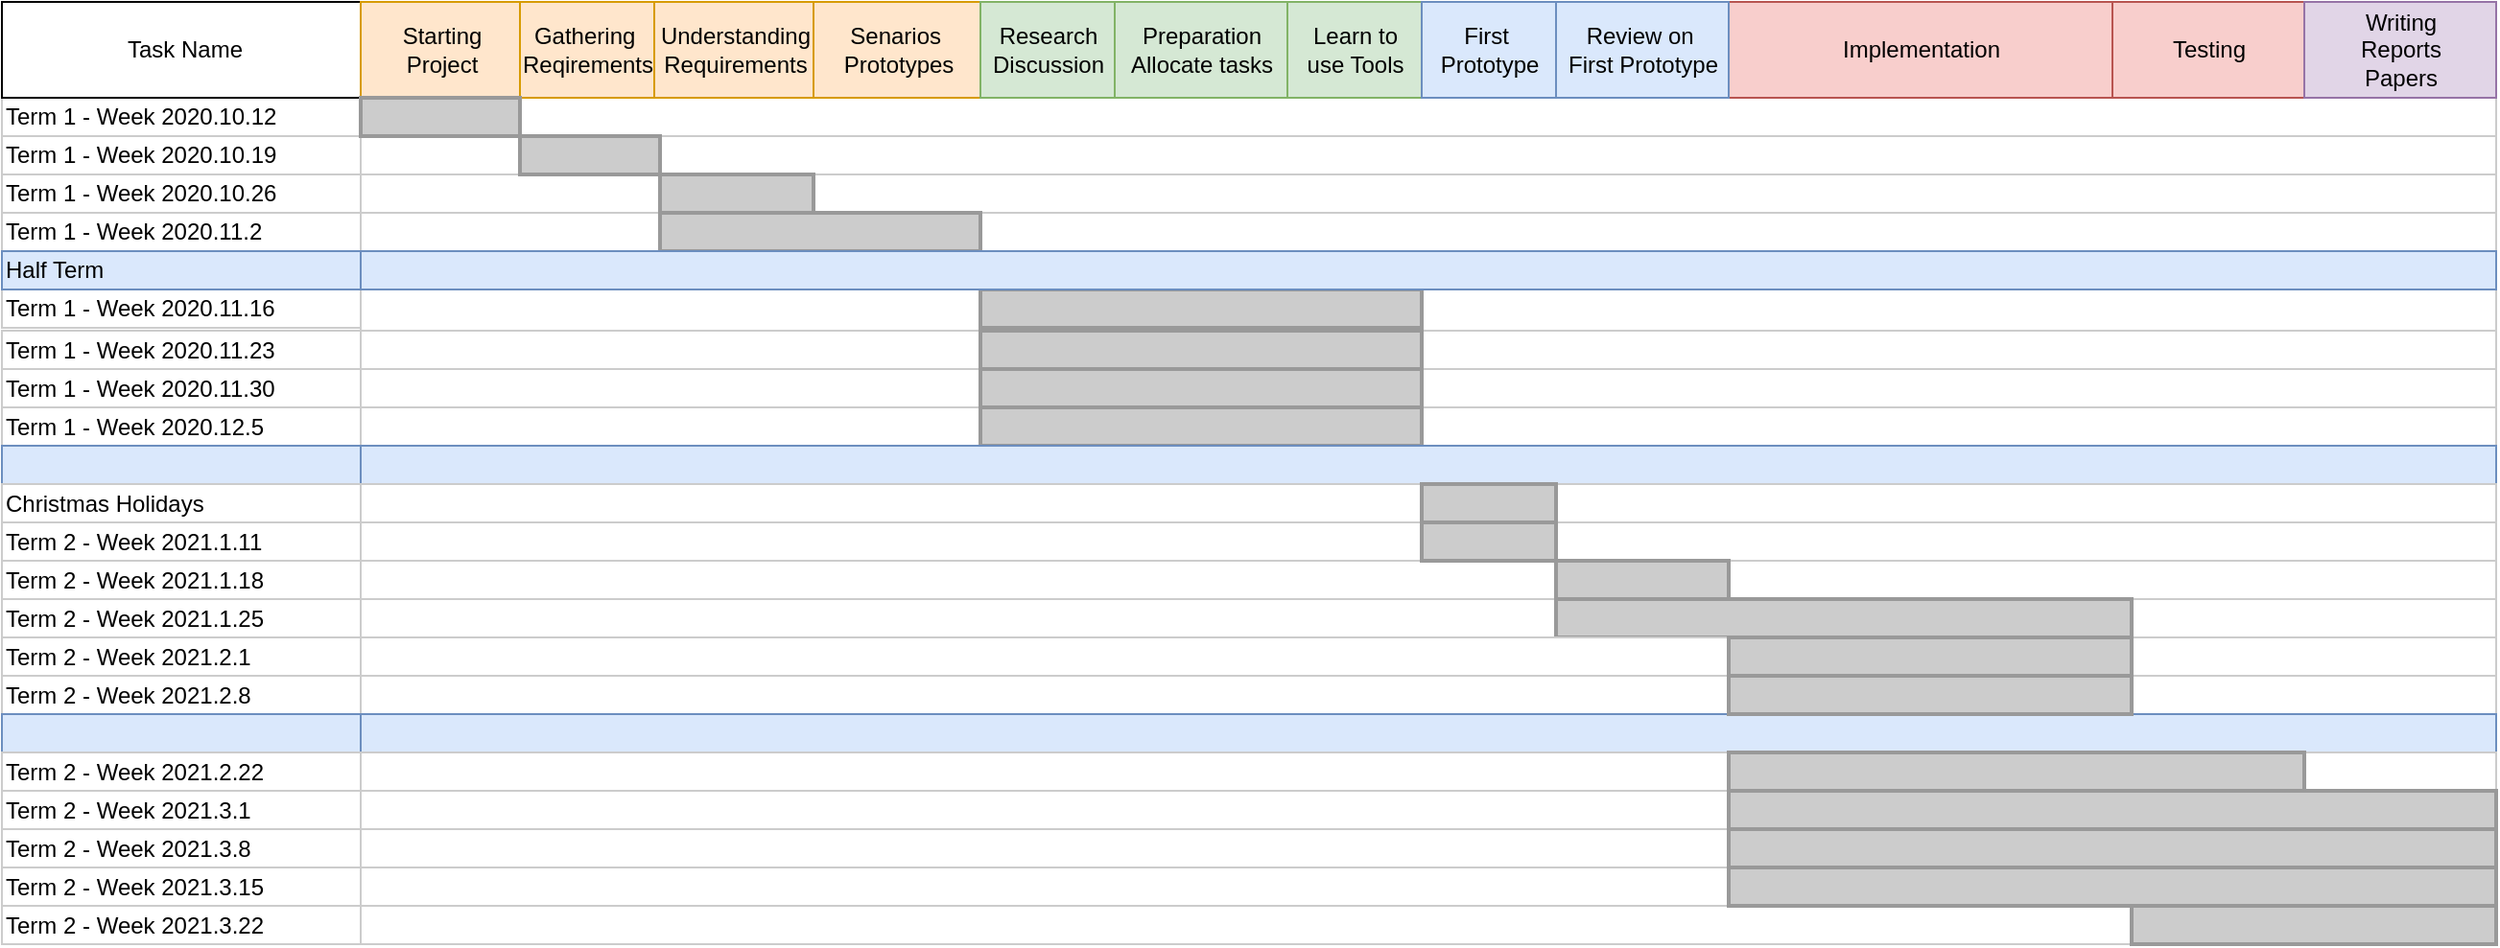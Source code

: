 <mxfile version="14.5.0" type="github">
  <diagram name="Page-1" id="fc2ac565-0d4e-3f0d-88b0-a54af1634ed7">
    <mxGraphModel dx="1422" dy="794" grid="1" gridSize="10" guides="1" tooltips="1" connect="0" arrows="1" fold="1" page="1" pageScale="1.5" pageWidth="1169" pageHeight="827" background="#ffffff" math="0" shadow="0">
      <root>
        <mxCell id="0" style=";html=1;" />
        <mxCell id="1" style=";html=1;" parent="0" />
        <mxCell id="75" value="Term 1 - Week 2020.10.12" style="align=left;strokeColor=#CCCCCC;html=1;" parent="1" vertex="1">
          <mxGeometry x="430" y="150" width="187" height="20" as="geometry" />
        </mxCell>
        <mxCell id="80" value="Term 1 - Week 2020.10.19" style="align=left;strokeColor=#CCCCCC;html=1;" parent="1" vertex="1">
          <mxGeometry x="430" y="170" width="187" height="20" as="geometry" />
        </mxCell>
        <mxCell id="85" value="Term 1 - Week 2020.10.26" style="align=left;strokeColor=#CCCCCC;html=1;" parent="1" vertex="1">
          <mxGeometry x="430" y="190" width="187" height="20" as="geometry" />
        </mxCell>
        <mxCell id="90" value="Term 1 - Week 2020.11.2" style="align=left;strokeColor=#CCCCCC;html=1;" parent="1" vertex="1">
          <mxGeometry x="430" y="210" width="187" height="20" as="geometry" />
        </mxCell>
        <mxCell id="100" value="Term 1 - Week 2020.11.16" style="align=left;strokeColor=#CCCCCC;html=1;" parent="1" vertex="1">
          <mxGeometry x="430" y="250" width="187" height="20" as="geometry" />
        </mxCell>
        <mxCell id="2" value="Task Name" style="strokeWidth=1;fontStyle=0;html=1;" parent="1" vertex="1">
          <mxGeometry x="430" y="100" width="190" height="50" as="geometry" />
        </mxCell>
        <mxCell id="67c90442a009f359-289" value="Term 1 - Week 2020.11.23" style="align=left;strokeColor=#CCCCCC;html=1;" parent="1" vertex="1">
          <mxGeometry x="430" y="271.5" width="187" height="20" as="geometry" />
        </mxCell>
        <mxCell id="67c90442a009f359-291" value="" style="align=left;strokeColor=#CCCCCC;html=1;" parent="1" vertex="1">
          <mxGeometry x="620" y="150" width="1110" height="20" as="geometry" />
        </mxCell>
        <mxCell id="4" value="Starting &lt;br&gt;Project" style="strokeWidth=1;fontStyle=0;html=1;fillColor=#ffe6cc;strokeColor=#d79b00;" parent="1" vertex="1">
          <mxGeometry x="617" y="100" width="83" height="50" as="geometry" />
        </mxCell>
        <mxCell id="67c90442a009f359-278" value="Gathering&amp;nbsp;&lt;br&gt;Reqirements" style="strokeWidth=1;fontStyle=0;html=1;fillColor=#ffe6cc;strokeColor=#d79b00;" parent="1" vertex="1">
          <mxGeometry x="700" y="100" width="70" height="50" as="geometry" />
        </mxCell>
        <mxCell id="67c90442a009f359-279" value="Understanding&lt;br&gt;Requirements" style="strokeWidth=1;fontStyle=0;html=1;fillColor=#ffe6cc;strokeColor=#d79b00;" parent="1" vertex="1">
          <mxGeometry x="770" y="100" width="83" height="50" as="geometry" />
        </mxCell>
        <mxCell id="67c90442a009f359-280" value="Senarios&amp;nbsp;&lt;br&gt;Prototypes" style="strokeWidth=1;fontStyle=0;html=1;fillColor=#ffe6cc;strokeColor=#d79b00;" parent="1" vertex="1">
          <mxGeometry x="853" y="100" width="87" height="50" as="geometry" />
        </mxCell>
        <mxCell id="67c90442a009f359-281" value="Research&lt;br&gt;Discussion" style="strokeWidth=1;fontStyle=0;html=1;fillColor=#d5e8d4;strokeColor=#82b366;" parent="1" vertex="1">
          <mxGeometry x="940" y="100" width="70" height="50" as="geometry" />
        </mxCell>
        <mxCell id="67c90442a009f359-282" value="Preparation&lt;br&gt;Allocate tasks" style="strokeWidth=1;fontStyle=0;html=1;fillColor=#d5e8d4;strokeColor=#82b366;" parent="1" vertex="1">
          <mxGeometry x="1010" y="100" width="90" height="50" as="geometry" />
        </mxCell>
        <mxCell id="67c90442a009f359-283" value="Learn to &lt;br&gt;use Tools" style="strokeWidth=1;fontStyle=0;html=1;fillColor=#d5e8d4;strokeColor=#82b366;" parent="1" vertex="1">
          <mxGeometry x="1100" y="100" width="70" height="50" as="geometry" />
        </mxCell>
        <mxCell id="67c90442a009f359-284" value="First&amp;nbsp;&lt;br&gt;Prototype" style="strokeWidth=1;fontStyle=0;html=1;fillColor=#dae8fc;strokeColor=#6c8ebf;" parent="1" vertex="1">
          <mxGeometry x="1170" y="100" width="70" height="50" as="geometry" />
        </mxCell>
        <mxCell id="67c90442a009f359-285" value="Implementation" style="strokeWidth=1;fontStyle=0;html=1;fillColor=#f8cecc;strokeColor=#b85450;" parent="1" vertex="1">
          <mxGeometry x="1330" y="100" width="200" height="50" as="geometry" />
        </mxCell>
        <mxCell id="67c90442a009f359-286" value="Testing" style="strokeWidth=1;fontStyle=0;html=1;fillColor=#f8cecc;strokeColor=#b85450;" parent="1" vertex="1">
          <mxGeometry x="1530" y="100" width="100" height="50" as="geometry" />
        </mxCell>
        <mxCell id="67c90442a009f359-287" value="Writing &lt;br&gt;Reports &lt;br&gt;Papers" style="strokeWidth=1;fontStyle=0;html=1;fillColor=#e1d5e7;strokeColor=#9673a6;" parent="1" vertex="1">
          <mxGeometry x="1630" y="100" width="100" height="50" as="geometry" />
        </mxCell>
        <mxCell id="67c90442a009f359-288" value="Review&amp;nbsp;on&amp;nbsp;&lt;br&gt;First Prototype" style="strokeWidth=1;fontStyle=0;html=1;fillColor=#dae8fc;strokeColor=#6c8ebf;" parent="1" vertex="1">
          <mxGeometry x="1240" y="100" width="90" height="50" as="geometry" />
        </mxCell>
        <mxCell id="67c90442a009f359-292" value="" style="align=left;strokeColor=#CCCCCC;html=1;" parent="1" vertex="1">
          <mxGeometry x="617" y="170" width="1113" height="20" as="geometry" />
        </mxCell>
        <mxCell id="67c90442a009f359-293" value="" style="align=left;strokeColor=#CCCCCC;html=1;" parent="1" vertex="1">
          <mxGeometry x="617" y="190" width="1113" height="20" as="geometry" />
        </mxCell>
        <mxCell id="67c90442a009f359-294" value="" style="align=left;strokeColor=#CCCCCC;html=1;" parent="1" vertex="1">
          <mxGeometry x="617" y="210" width="1113" height="20" as="geometry" />
        </mxCell>
        <mxCell id="67c90442a009f359-295" value="" style="align=left;strokeColor=#CCCCCC;html=1;" parent="1" vertex="1">
          <mxGeometry x="617" y="250" width="1113" height="21.5" as="geometry" />
        </mxCell>
        <mxCell id="67c90442a009f359-296" value="" style="align=left;strokeColor=#CCCCCC;html=1;" parent="1" vertex="1">
          <mxGeometry x="617" y="271.5" width="1113" height="24.65" as="geometry" />
        </mxCell>
        <mxCell id="67c90442a009f359-297" value="" style="align=left;strokeColor=#CCCCCC;html=1;" parent="1" vertex="1">
          <mxGeometry x="617" y="291.5" width="1113" height="20" as="geometry" />
        </mxCell>
        <mxCell id="67c90442a009f359-298" value="" style="align=left;strokeColor=#CCCCCC;html=1;" parent="1" vertex="1">
          <mxGeometry x="617" y="311.5" width="1113" height="20" as="geometry" />
        </mxCell>
        <mxCell id="67c90442a009f359-299" value="" style="whiteSpace=wrap;html=1;strokeWidth=2;fillColor=#CCCCCC;gradientColor=none;fontSize=14;align=center;strokeColor=#999999;" parent="1" vertex="1">
          <mxGeometry x="617" y="150" width="83" height="20" as="geometry" />
        </mxCell>
        <mxCell id="67c90442a009f359-300" value="" style="whiteSpace=wrap;html=1;strokeWidth=2;fillColor=#CCCCCC;gradientColor=none;fontSize=14;align=center;strokeColor=#999999;" parent="1" vertex="1">
          <mxGeometry x="700" y="170" width="73" height="20" as="geometry" />
        </mxCell>
        <mxCell id="67c90442a009f359-301" value="" style="whiteSpace=wrap;html=1;strokeWidth=2;fillColor=#CCCCCC;gradientColor=none;fontSize=14;align=center;strokeColor=#999999;" parent="1" vertex="1">
          <mxGeometry x="773" y="190" width="80" height="20" as="geometry" />
        </mxCell>
        <mxCell id="67c90442a009f359-302" value="" style="whiteSpace=wrap;html=1;strokeWidth=2;fillColor=#CCCCCC;gradientColor=none;fontSize=14;align=center;strokeColor=#999999;" parent="1" vertex="1">
          <mxGeometry x="773" y="210" width="167" height="20" as="geometry" />
        </mxCell>
        <mxCell id="67c90442a009f359-304" value="" style="whiteSpace=wrap;html=1;strokeWidth=2;fillColor=#CCCCCC;gradientColor=none;fontSize=14;align=center;strokeColor=#999999;" parent="1" vertex="1">
          <mxGeometry x="940" y="250" width="230" height="20" as="geometry" />
        </mxCell>
        <mxCell id="67c90442a009f359-305" value="" style="whiteSpace=wrap;html=1;strokeWidth=2;fillColor=#CCCCCC;gradientColor=none;fontSize=14;align=center;strokeColor=#999999;" parent="1" vertex="1">
          <mxGeometry x="940" y="271.5" width="230" height="20" as="geometry" />
        </mxCell>
        <mxCell id="67c90442a009f359-306" value="" style="whiteSpace=wrap;html=1;strokeWidth=2;fillColor=#CCCCCC;gradientColor=none;fontSize=14;align=center;strokeColor=#999999;" parent="1" vertex="1">
          <mxGeometry x="940" y="291.5" width="230" height="20" as="geometry" />
        </mxCell>
        <mxCell id="lhv2zUj87QsJ1FvnrkPh-102" value="Term 1 - Week 2020.11.30" style="align=left;strokeColor=#CCCCCC;html=1;" vertex="1" parent="1">
          <mxGeometry x="430" y="291.5" width="187" height="20" as="geometry" />
        </mxCell>
        <mxCell id="lhv2zUj87QsJ1FvnrkPh-103" value="Term 1 - Week 2020.12.5" style="align=left;strokeColor=#CCCCCC;html=1;" vertex="1" parent="1">
          <mxGeometry x="430" y="311.5" width="187" height="20" as="geometry" />
        </mxCell>
        <mxCell id="lhv2zUj87QsJ1FvnrkPh-104" value="" style="whiteSpace=wrap;html=1;strokeWidth=2;fillColor=#CCCCCC;gradientColor=none;fontSize=14;align=center;strokeColor=#999999;" vertex="1" parent="1">
          <mxGeometry x="940" y="311.5" width="230" height="20" as="geometry" />
        </mxCell>
        <mxCell id="lhv2zUj87QsJ1FvnrkPh-105" value="" style="align=left;strokeColor=#6c8ebf;html=1;fillColor=#dae8fc;" vertex="1" parent="1">
          <mxGeometry x="430" y="331.5" width="187" height="20" as="geometry" />
        </mxCell>
        <mxCell id="lhv2zUj87QsJ1FvnrkPh-106" value="" style="align=left;strokeColor=#6c8ebf;html=1;fillColor=#dae8fc;" vertex="1" parent="1">
          <mxGeometry x="617" y="331.5" width="1113" height="20" as="geometry" />
        </mxCell>
        <mxCell id="lhv2zUj87QsJ1FvnrkPh-107" value="Christmas Holidays" style="align=left;strokeColor=#CCCCCC;html=1;" vertex="1" parent="1">
          <mxGeometry x="430" y="351.5" width="187" height="20" as="geometry" />
        </mxCell>
        <mxCell id="lhv2zUj87QsJ1FvnrkPh-108" value="" style="align=left;strokeColor=#CCCCCC;html=1;" vertex="1" parent="1">
          <mxGeometry x="617" y="351.5" width="1113" height="20" as="geometry" />
        </mxCell>
        <mxCell id="lhv2zUj87QsJ1FvnrkPh-109" value="" style="whiteSpace=wrap;html=1;strokeWidth=2;fillColor=#CCCCCC;gradientColor=none;fontSize=14;align=center;strokeColor=#999999;" vertex="1" parent="1">
          <mxGeometry x="1170" y="351.5" width="70" height="20" as="geometry" />
        </mxCell>
        <mxCell id="lhv2zUj87QsJ1FvnrkPh-110" value="Term 2 - Week 2021.1.11" style="align=left;strokeColor=#CCCCCC;html=1;" vertex="1" parent="1">
          <mxGeometry x="430" y="371.5" width="187" height="20" as="geometry" />
        </mxCell>
        <mxCell id="lhv2zUj87QsJ1FvnrkPh-111" value="Term 2 - Week 2021.1.18" style="align=left;strokeColor=#CCCCCC;html=1;" vertex="1" parent="1">
          <mxGeometry x="430" y="391.5" width="187" height="20" as="geometry" />
        </mxCell>
        <mxCell id="lhv2zUj87QsJ1FvnrkPh-112" value="Term 2 - Week 2021.1.25" style="align=left;strokeColor=#CCCCCC;html=1;" vertex="1" parent="1">
          <mxGeometry x="430" y="411.5" width="187" height="20" as="geometry" />
        </mxCell>
        <mxCell id="lhv2zUj87QsJ1FvnrkPh-113" value="" style="align=left;strokeColor=#CCCCCC;html=1;" vertex="1" parent="1">
          <mxGeometry x="617" y="371.5" width="1113" height="20" as="geometry" />
        </mxCell>
        <mxCell id="lhv2zUj87QsJ1FvnrkPh-114" value="" style="align=left;strokeColor=#CCCCCC;html=1;" vertex="1" parent="1">
          <mxGeometry x="617" y="391.5" width="1113" height="20" as="geometry" />
        </mxCell>
        <mxCell id="lhv2zUj87QsJ1FvnrkPh-115" value="" style="align=left;strokeColor=#CCCCCC;html=1;" vertex="1" parent="1">
          <mxGeometry x="617" y="411.5" width="1113" height="20" as="geometry" />
        </mxCell>
        <mxCell id="lhv2zUj87QsJ1FvnrkPh-116" value="" style="whiteSpace=wrap;html=1;strokeWidth=2;fillColor=#CCCCCC;gradientColor=none;fontSize=14;align=center;strokeColor=#999999;" vertex="1" parent="1">
          <mxGeometry x="1240" y="391.5" width="90" height="20" as="geometry" />
        </mxCell>
        <mxCell id="lhv2zUj87QsJ1FvnrkPh-117" value="" style="whiteSpace=wrap;html=1;strokeWidth=2;fillColor=#CCCCCC;gradientColor=none;fontSize=14;align=center;strokeColor=#999999;" vertex="1" parent="1">
          <mxGeometry x="1170" y="371.5" width="70" height="20" as="geometry" />
        </mxCell>
        <mxCell id="lhv2zUj87QsJ1FvnrkPh-118" value="" style="whiteSpace=wrap;html=1;strokeWidth=2;fillColor=#CCCCCC;gradientColor=none;fontSize=14;align=center;strokeColor=#999999;" vertex="1" parent="1">
          <mxGeometry x="1240" y="411.5" width="300" height="20" as="geometry" />
        </mxCell>
        <mxCell id="lhv2zUj87QsJ1FvnrkPh-119" value="Term 2 - Week 2021.2.1" style="align=left;strokeColor=#CCCCCC;html=1;" vertex="1" parent="1">
          <mxGeometry x="430" y="431.5" width="187" height="20" as="geometry" />
        </mxCell>
        <mxCell id="lhv2zUj87QsJ1FvnrkPh-120" value="Half Term" style="align=left;strokeColor=#6c8ebf;html=1;fillColor=#dae8fc;" vertex="1" parent="1">
          <mxGeometry x="430" y="230" width="187" height="20" as="geometry" />
        </mxCell>
        <mxCell id="lhv2zUj87QsJ1FvnrkPh-121" value="" style="align=left;strokeColor=#6c8ebf;html=1;fillColor=#dae8fc;" vertex="1" parent="1">
          <mxGeometry x="617" y="230" width="1113" height="20" as="geometry" />
        </mxCell>
        <mxCell id="lhv2zUj87QsJ1FvnrkPh-122" value="Term 2 - Week 2021.2.8" style="align=left;strokeColor=#CCCCCC;html=1;" vertex="1" parent="1">
          <mxGeometry x="430" y="451.5" width="187" height="20" as="geometry" />
        </mxCell>
        <mxCell id="lhv2zUj87QsJ1FvnrkPh-124" value="" style="align=left;strokeColor=#CCCCCC;html=1;" vertex="1" parent="1">
          <mxGeometry x="617" y="431.5" width="1113" height="20" as="geometry" />
        </mxCell>
        <mxCell id="lhv2zUj87QsJ1FvnrkPh-125" value="" style="align=left;strokeColor=#CCCCCC;html=1;" vertex="1" parent="1">
          <mxGeometry x="617" y="451.5" width="1113" height="20" as="geometry" />
        </mxCell>
        <mxCell id="lhv2zUj87QsJ1FvnrkPh-126" value="" style="align=left;strokeColor=#6c8ebf;html=1;fillColor=#dae8fc;" vertex="1" parent="1">
          <mxGeometry x="430" y="471.5" width="187" height="20" as="geometry" />
        </mxCell>
        <mxCell id="lhv2zUj87QsJ1FvnrkPh-127" value="" style="align=left;strokeColor=#6c8ebf;html=1;fillColor=#dae8fc;" vertex="1" parent="1">
          <mxGeometry x="617" y="471.5" width="1113" height="20" as="geometry" />
        </mxCell>
        <mxCell id="lhv2zUj87QsJ1FvnrkPh-128" value="Term 2 - Week 2021.2.22" style="align=left;strokeColor=#CCCCCC;html=1;" vertex="1" parent="1">
          <mxGeometry x="430" y="491.5" width="187" height="20" as="geometry" />
        </mxCell>
        <mxCell id="lhv2zUj87QsJ1FvnrkPh-130" value="Term 2 - Week 2021.3.1" style="align=left;strokeColor=#CCCCCC;html=1;" vertex="1" parent="1">
          <mxGeometry x="430" y="511.5" width="187" height="20" as="geometry" />
        </mxCell>
        <mxCell id="lhv2zUj87QsJ1FvnrkPh-131" value="Term 2 - Week 2021.3.8" style="align=left;strokeColor=#CCCCCC;html=1;" vertex="1" parent="1">
          <mxGeometry x="430" y="531.5" width="187" height="20" as="geometry" />
        </mxCell>
        <mxCell id="lhv2zUj87QsJ1FvnrkPh-132" value="Term 2 - Week 2021.3.15" style="align=left;strokeColor=#CCCCCC;html=1;" vertex="1" parent="1">
          <mxGeometry x="430" y="551.5" width="187" height="20" as="geometry" />
        </mxCell>
        <mxCell id="lhv2zUj87QsJ1FvnrkPh-133" value="Term 2 - Week 2021.3.22" style="align=left;strokeColor=#CCCCCC;html=1;" vertex="1" parent="1">
          <mxGeometry x="430" y="571.5" width="187" height="20" as="geometry" />
        </mxCell>
        <mxCell id="lhv2zUj87QsJ1FvnrkPh-134" value="" style="align=left;strokeColor=#CCCCCC;html=1;" vertex="1" parent="1">
          <mxGeometry x="617" y="491.5" width="1113" height="20" as="geometry" />
        </mxCell>
        <mxCell id="lhv2zUj87QsJ1FvnrkPh-136" value="" style="align=left;strokeColor=#CCCCCC;html=1;" vertex="1" parent="1">
          <mxGeometry x="617" y="511.5" width="1113" height="20" as="geometry" />
        </mxCell>
        <mxCell id="lhv2zUj87QsJ1FvnrkPh-137" value="" style="align=left;strokeColor=#CCCCCC;html=1;" vertex="1" parent="1">
          <mxGeometry x="617" y="531.5" width="1113" height="20" as="geometry" />
        </mxCell>
        <mxCell id="lhv2zUj87QsJ1FvnrkPh-138" value="" style="align=left;strokeColor=#CCCCCC;html=1;" vertex="1" parent="1">
          <mxGeometry x="617" y="551.5" width="1113" height="20" as="geometry" />
        </mxCell>
        <mxCell id="lhv2zUj87QsJ1FvnrkPh-139" value="" style="align=left;strokeColor=#CCCCCC;html=1;" vertex="1" parent="1">
          <mxGeometry x="617" y="571.5" width="1113" height="20" as="geometry" />
        </mxCell>
        <mxCell id="lhv2zUj87QsJ1FvnrkPh-140" value="" style="whiteSpace=wrap;html=1;strokeWidth=2;fillColor=#CCCCCC;gradientColor=none;fontSize=14;align=center;strokeColor=#999999;" vertex="1" parent="1">
          <mxGeometry x="1330" y="431.5" width="210" height="20" as="geometry" />
        </mxCell>
        <mxCell id="lhv2zUj87QsJ1FvnrkPh-141" value="" style="whiteSpace=wrap;html=1;strokeWidth=2;fillColor=#CCCCCC;gradientColor=none;fontSize=14;align=center;strokeColor=#999999;" vertex="1" parent="1">
          <mxGeometry x="1330" y="451.5" width="210" height="20" as="geometry" />
        </mxCell>
        <mxCell id="lhv2zUj87QsJ1FvnrkPh-142" value="" style="whiteSpace=wrap;html=1;strokeWidth=2;fillColor=#CCCCCC;gradientColor=none;fontSize=14;align=center;strokeColor=#999999;" vertex="1" parent="1">
          <mxGeometry x="1330" y="491.5" width="300" height="20" as="geometry" />
        </mxCell>
        <mxCell id="lhv2zUj87QsJ1FvnrkPh-144" value="" style="whiteSpace=wrap;html=1;strokeWidth=2;fillColor=#CCCCCC;gradientColor=none;fontSize=14;align=center;strokeColor=#999999;" vertex="1" parent="1">
          <mxGeometry x="1330" y="511.5" width="400" height="20" as="geometry" />
        </mxCell>
        <mxCell id="lhv2zUj87QsJ1FvnrkPh-145" value="" style="whiteSpace=wrap;html=1;strokeWidth=2;fillColor=#CCCCCC;gradientColor=none;fontSize=14;align=center;strokeColor=#999999;" vertex="1" parent="1">
          <mxGeometry x="1330" y="531.5" width="400" height="20" as="geometry" />
        </mxCell>
        <mxCell id="lhv2zUj87QsJ1FvnrkPh-146" value="" style="whiteSpace=wrap;html=1;strokeWidth=2;fillColor=#CCCCCC;gradientColor=none;fontSize=14;align=center;strokeColor=#999999;" vertex="1" parent="1">
          <mxGeometry x="1330" y="551.5" width="400" height="20" as="geometry" />
        </mxCell>
        <mxCell id="lhv2zUj87QsJ1FvnrkPh-147" value="" style="whiteSpace=wrap;html=1;strokeWidth=2;fillColor=#CCCCCC;gradientColor=none;fontSize=14;align=center;strokeColor=#999999;" vertex="1" parent="1">
          <mxGeometry x="1540" y="571.5" width="190" height="20" as="geometry" />
        </mxCell>
      </root>
    </mxGraphModel>
  </diagram>
</mxfile>
